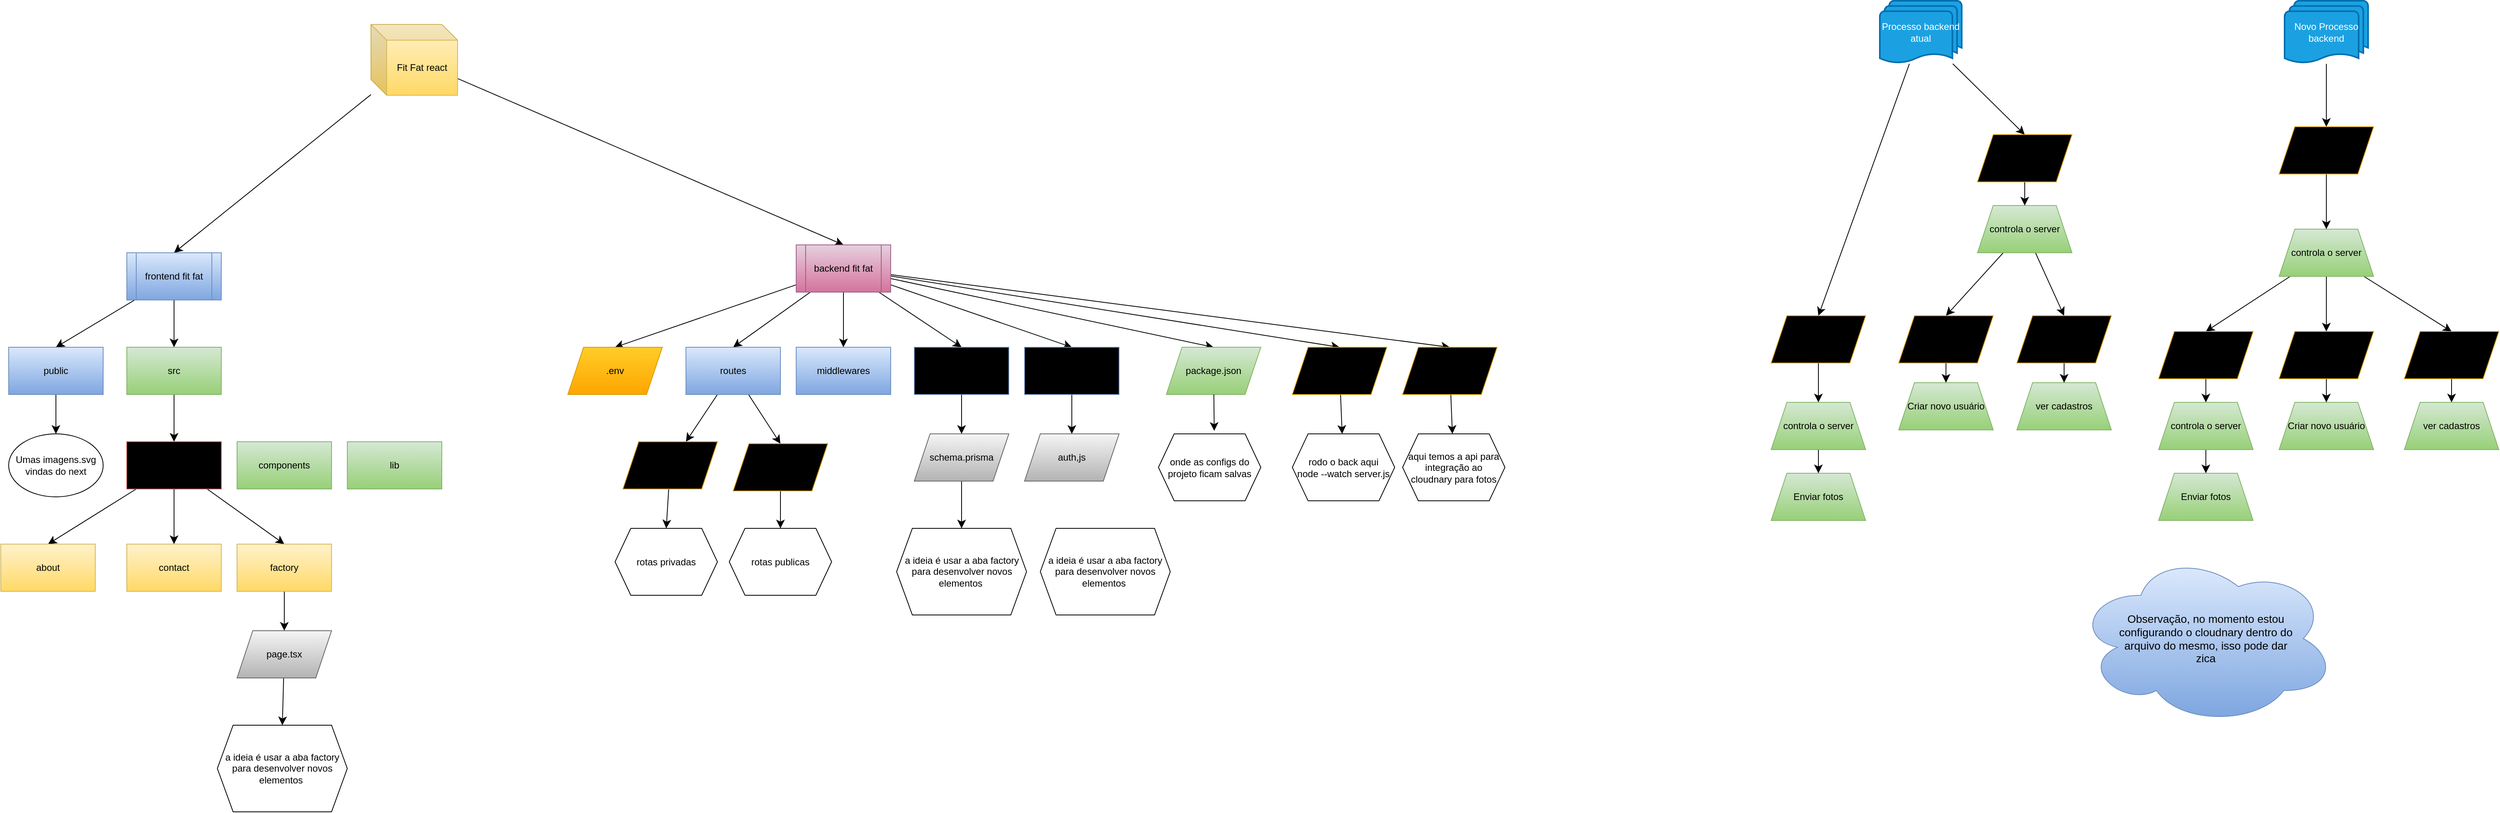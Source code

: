 <mxfile version="26.1.0">
  <diagram id="C5RBs43oDa-KdzZeNtuy" name="Page-1">
    <mxGraphModel dx="3276" dy="1622" grid="1" gridSize="10" guides="1" tooltips="1" connect="1" arrows="1" fold="1" page="1" pageScale="1" pageWidth="827" pageHeight="1169" math="0" shadow="0">
      <root>
        <mxCell id="WIyWlLk6GJQsqaUBKTNV-0" />
        <mxCell id="WIyWlLk6GJQsqaUBKTNV-1" parent="WIyWlLk6GJQsqaUBKTNV-0" />
        <mxCell id="Ra__WiotRwAEfobFXJSc-7" style="edgeStyle=none;curved=1;rounded=0;orthogonalLoop=1;jettySize=auto;html=1;fontSize=12;startSize=8;endSize=8;entryX=0.5;entryY=0;entryDx=0;entryDy=0;" parent="WIyWlLk6GJQsqaUBKTNV-1" source="Ra__WiotRwAEfobFXJSc-4" target="Ra__WiotRwAEfobFXJSc-5" edge="1">
          <mxGeometry relative="1" as="geometry">
            <mxPoint x="450" y="260" as="targetPoint" />
          </mxGeometry>
        </mxCell>
        <mxCell id="Ra__WiotRwAEfobFXJSc-9" style="edgeStyle=none;curved=1;rounded=0;orthogonalLoop=1;jettySize=auto;html=1;entryX=0.5;entryY=0;entryDx=0;entryDy=0;fontSize=12;startSize=8;endSize=8;" parent="WIyWlLk6GJQsqaUBKTNV-1" source="Ra__WiotRwAEfobFXJSc-4" target="Ra__WiotRwAEfobFXJSc-6" edge="1">
          <mxGeometry relative="1" as="geometry" />
        </mxCell>
        <mxCell id="Ra__WiotRwAEfobFXJSc-4" value="Fit Fat react" style="shape=cube;whiteSpace=wrap;html=1;boundedLbl=1;backgroundOutline=1;darkOpacity=0.05;darkOpacity2=0.1;fillColor=#fff2cc;strokeColor=#d6b656;gradientColor=#ffd966;" parent="WIyWlLk6GJQsqaUBKTNV-1" vertex="1">
          <mxGeometry x="490" y="80" width="110" height="90" as="geometry" />
        </mxCell>
        <mxCell id="Ra__WiotRwAEfobFXJSc-11" style="edgeStyle=none;curved=1;rounded=0;orthogonalLoop=1;jettySize=auto;html=1;entryX=0.5;entryY=0;entryDx=0;entryDy=0;fontSize=12;startSize=8;endSize=8;" parent="WIyWlLk6GJQsqaUBKTNV-1" source="Ra__WiotRwAEfobFXJSc-5" target="Ra__WiotRwAEfobFXJSc-10" edge="1">
          <mxGeometry relative="1" as="geometry" />
        </mxCell>
        <mxCell id="Ra__WiotRwAEfobFXJSc-16" style="edgeStyle=none;curved=1;rounded=0;orthogonalLoop=1;jettySize=auto;html=1;entryX=0.5;entryY=0;entryDx=0;entryDy=0;fontSize=12;startSize=8;endSize=8;" parent="WIyWlLk6GJQsqaUBKTNV-1" source="Ra__WiotRwAEfobFXJSc-5" target="Ra__WiotRwAEfobFXJSc-12" edge="1">
          <mxGeometry relative="1" as="geometry" />
        </mxCell>
        <mxCell id="Ra__WiotRwAEfobFXJSc-5" value="frontend fit fat" style="shape=process;whiteSpace=wrap;html=1;backgroundOutline=1;fillColor=#dae8fc;strokeColor=#6c8ebf;gradientColor=#7ea6e0;" parent="WIyWlLk6GJQsqaUBKTNV-1" vertex="1">
          <mxGeometry x="180" y="370" width="120" height="60" as="geometry" />
        </mxCell>
        <mxCell id="xNJGC0wFjgnuI3e_kxqK-10" style="edgeStyle=none;curved=1;rounded=0;orthogonalLoop=1;jettySize=auto;html=1;fontSize=12;startSize=8;endSize=8;" parent="WIyWlLk6GJQsqaUBKTNV-1" source="Ra__WiotRwAEfobFXJSc-6" target="xNJGC0wFjgnuI3e_kxqK-9" edge="1">
          <mxGeometry relative="1" as="geometry" />
        </mxCell>
        <mxCell id="xNJGC0wFjgnuI3e_kxqK-12" style="edgeStyle=none;curved=1;rounded=0;orthogonalLoop=1;jettySize=auto;html=1;entryX=0.5;entryY=0;entryDx=0;entryDy=0;fontSize=12;startSize=8;endSize=8;" parent="WIyWlLk6GJQsqaUBKTNV-1" source="Ra__WiotRwAEfobFXJSc-6" target="xNJGC0wFjgnuI3e_kxqK-11" edge="1">
          <mxGeometry relative="1" as="geometry" />
        </mxCell>
        <mxCell id="xNJGC0wFjgnuI3e_kxqK-18" style="edgeStyle=none;curved=1;rounded=0;orthogonalLoop=1;jettySize=auto;html=1;entryX=0.5;entryY=0;entryDx=0;entryDy=0;fontSize=12;startSize=8;endSize=8;" parent="WIyWlLk6GJQsqaUBKTNV-1" source="Ra__WiotRwAEfobFXJSc-6" target="xNJGC0wFjgnuI3e_kxqK-13" edge="1">
          <mxGeometry relative="1" as="geometry" />
        </mxCell>
        <mxCell id="2nO0VyXFBrHtix7MT-NJ-1" style="edgeStyle=none;curved=1;rounded=0;orthogonalLoop=1;jettySize=auto;html=1;entryX=0.5;entryY=0;entryDx=0;entryDy=0;fontSize=12;startSize=8;endSize=8;" parent="WIyWlLk6GJQsqaUBKTNV-1" source="Ra__WiotRwAEfobFXJSc-6" target="2nO0VyXFBrHtix7MT-NJ-0" edge="1">
          <mxGeometry relative="1" as="geometry" />
        </mxCell>
        <mxCell id="2nO0VyXFBrHtix7MT-NJ-5" style="edgeStyle=none;curved=1;rounded=0;orthogonalLoop=1;jettySize=auto;html=1;entryX=0.5;entryY=0;entryDx=0;entryDy=0;fontSize=12;startSize=8;endSize=8;" parent="WIyWlLk6GJQsqaUBKTNV-1" source="Ra__WiotRwAEfobFXJSc-6" target="2nO0VyXFBrHtix7MT-NJ-4" edge="1">
          <mxGeometry relative="1" as="geometry" />
        </mxCell>
        <mxCell id="2nO0VyXFBrHtix7MT-NJ-7" style="edgeStyle=none;curved=1;rounded=0;orthogonalLoop=1;jettySize=auto;html=1;entryX=0.5;entryY=0;entryDx=0;entryDy=0;fontSize=12;startSize=8;endSize=8;" parent="WIyWlLk6GJQsqaUBKTNV-1" source="Ra__WiotRwAEfobFXJSc-6" target="2nO0VyXFBrHtix7MT-NJ-6" edge="1">
          <mxGeometry relative="1" as="geometry" />
        </mxCell>
        <mxCell id="2nO0VyXFBrHtix7MT-NJ-10" style="edgeStyle=none;curved=1;rounded=0;orthogonalLoop=1;jettySize=auto;html=1;entryX=0.5;entryY=0;entryDx=0;entryDy=0;fontSize=12;startSize=8;endSize=8;" parent="WIyWlLk6GJQsqaUBKTNV-1" source="Ra__WiotRwAEfobFXJSc-6" target="2nO0VyXFBrHtix7MT-NJ-9" edge="1">
          <mxGeometry relative="1" as="geometry" />
        </mxCell>
        <mxCell id="3rs6_BGUD3BkFHdUCi9l-13" style="edgeStyle=none;curved=1;rounded=0;orthogonalLoop=1;jettySize=auto;html=1;entryX=0.5;entryY=0;entryDx=0;entryDy=0;fontSize=12;startSize=8;endSize=8;" parent="WIyWlLk6GJQsqaUBKTNV-1" source="Ra__WiotRwAEfobFXJSc-6" target="3rs6_BGUD3BkFHdUCi9l-11" edge="1">
          <mxGeometry relative="1" as="geometry" />
        </mxCell>
        <mxCell id="Ra__WiotRwAEfobFXJSc-6" value="backend fit fat" style="shape=process;whiteSpace=wrap;html=1;backgroundOutline=1;fillColor=#e6d0de;strokeColor=#996185;gradientColor=#d5739d;" parent="WIyWlLk6GJQsqaUBKTNV-1" vertex="1">
          <mxGeometry x="1030" y="360" width="120" height="60" as="geometry" />
        </mxCell>
        <mxCell id="cdRMiEYzAvrzRDGBRTNo-0" style="edgeStyle=none;curved=1;rounded=0;orthogonalLoop=1;jettySize=auto;html=1;fontSize=12;startSize=8;endSize=8;" parent="WIyWlLk6GJQsqaUBKTNV-1" source="Ra__WiotRwAEfobFXJSc-10" target="Ra__WiotRwAEfobFXJSc-19" edge="1">
          <mxGeometry relative="1" as="geometry" />
        </mxCell>
        <mxCell id="Ra__WiotRwAEfobFXJSc-10" value="src" style="rounded=0;whiteSpace=wrap;html=1;fillColor=#d5e8d4;strokeColor=#82b366;gradientColor=#97d077;" parent="WIyWlLk6GJQsqaUBKTNV-1" vertex="1">
          <mxGeometry x="180" y="490" width="120" height="60" as="geometry" />
        </mxCell>
        <mxCell id="Ra__WiotRwAEfobFXJSc-18" style="edgeStyle=none;curved=1;rounded=0;orthogonalLoop=1;jettySize=auto;html=1;fontSize=12;startSize=8;endSize=8;" parent="WIyWlLk6GJQsqaUBKTNV-1" source="Ra__WiotRwAEfobFXJSc-12" target="Ra__WiotRwAEfobFXJSc-14" edge="1">
          <mxGeometry relative="1" as="geometry" />
        </mxCell>
        <mxCell id="Ra__WiotRwAEfobFXJSc-12" value="public" style="rounded=0;whiteSpace=wrap;html=1;fillColor=#dae8fc;strokeColor=#6c8ebf;gradientColor=#7ea6e0;" parent="WIyWlLk6GJQsqaUBKTNV-1" vertex="1">
          <mxGeometry x="30" y="490" width="120" height="60" as="geometry" />
        </mxCell>
        <mxCell id="Ra__WiotRwAEfobFXJSc-14" value="Umas imagens.svg vindas do next" style="ellipse;whiteSpace=wrap;html=1;" parent="WIyWlLk6GJQsqaUBKTNV-1" vertex="1">
          <mxGeometry x="30" y="600" width="120" height="80" as="geometry" />
        </mxCell>
        <mxCell id="cdRMiEYzAvrzRDGBRTNo-2" style="edgeStyle=none;curved=1;rounded=0;orthogonalLoop=1;jettySize=auto;html=1;entryX=0.5;entryY=0;entryDx=0;entryDy=0;fontSize=12;startSize=8;endSize=8;" parent="WIyWlLk6GJQsqaUBKTNV-1" source="Ra__WiotRwAEfobFXJSc-19" target="cdRMiEYzAvrzRDGBRTNo-1" edge="1">
          <mxGeometry relative="1" as="geometry" />
        </mxCell>
        <mxCell id="cdRMiEYzAvrzRDGBRTNo-4" style="edgeStyle=none;curved=1;rounded=0;orthogonalLoop=1;jettySize=auto;html=1;entryX=0.5;entryY=0;entryDx=0;entryDy=0;fontSize=12;startSize=8;endSize=8;" parent="WIyWlLk6GJQsqaUBKTNV-1" source="Ra__WiotRwAEfobFXJSc-19" target="cdRMiEYzAvrzRDGBRTNo-3" edge="1">
          <mxGeometry relative="1" as="geometry" />
        </mxCell>
        <mxCell id="xNJGC0wFjgnuI3e_kxqK-8" style="edgeStyle=none;curved=1;rounded=0;orthogonalLoop=1;jettySize=auto;html=1;entryX=0.5;entryY=0;entryDx=0;entryDy=0;fontSize=12;startSize=8;endSize=8;" parent="WIyWlLk6GJQsqaUBKTNV-1" source="Ra__WiotRwAEfobFXJSc-19" target="xNJGC0wFjgnuI3e_kxqK-3" edge="1">
          <mxGeometry relative="1" as="geometry" />
        </mxCell>
        <mxCell id="Ra__WiotRwAEfobFXJSc-19" value="app" style="rounded=0;whiteSpace=wrap;html=1;fillColor=light-dark(#F8CECC,#2E0000);gradientColor=light-dark(#EA6B66,#FF0000);strokeColor=#b85450;" parent="WIyWlLk6GJQsqaUBKTNV-1" vertex="1">
          <mxGeometry x="180" y="610" width="120" height="60" as="geometry" />
        </mxCell>
        <mxCell id="cdRMiEYzAvrzRDGBRTNo-1" value="about" style="rounded=0;whiteSpace=wrap;html=1;fillColor=#fff2cc;gradientColor=#ffd966;strokeColor=#d6b656;" parent="WIyWlLk6GJQsqaUBKTNV-1" vertex="1">
          <mxGeometry x="20" y="740" width="120" height="60" as="geometry" />
        </mxCell>
        <mxCell id="cdRMiEYzAvrzRDGBRTNo-3" value="contact" style="rounded=0;whiteSpace=wrap;html=1;fillColor=#fff2cc;gradientColor=#ffd966;strokeColor=#d6b656;" parent="WIyWlLk6GJQsqaUBKTNV-1" vertex="1">
          <mxGeometry x="180" y="740" width="120" height="60" as="geometry" />
        </mxCell>
        <mxCell id="cdRMiEYzAvrzRDGBRTNo-5" value="&lt;font style=&quot;color: light-dark(rgb(0, 0, 0), rgb(245, 245, 245));&quot;&gt;components&lt;/font&gt;" style="rounded=0;whiteSpace=wrap;html=1;fillColor=#d5e8d4;gradientColor=#97d077;strokeColor=#82b366;" parent="WIyWlLk6GJQsqaUBKTNV-1" vertex="1">
          <mxGeometry x="320" y="610" width="120" height="60" as="geometry" />
        </mxCell>
        <mxCell id="cdRMiEYzAvrzRDGBRTNo-7" value="&lt;font style=&quot;color: light-dark(rgb(0, 0, 0), rgb(245, 245, 245));&quot;&gt;lib&lt;/font&gt;" style="rounded=0;whiteSpace=wrap;html=1;fillColor=#d5e8d4;gradientColor=#97d077;strokeColor=#82b366;" parent="WIyWlLk6GJQsqaUBKTNV-1" vertex="1">
          <mxGeometry x="460" y="610" width="120" height="60" as="geometry" />
        </mxCell>
        <mxCell id="xNJGC0wFjgnuI3e_kxqK-5" style="edgeStyle=none;curved=1;rounded=0;orthogonalLoop=1;jettySize=auto;html=1;entryX=0.5;entryY=0;entryDx=0;entryDy=0;fontSize=12;startSize=8;endSize=8;" parent="WIyWlLk6GJQsqaUBKTNV-1" source="xNJGC0wFjgnuI3e_kxqK-3" target="xNJGC0wFjgnuI3e_kxqK-4" edge="1">
          <mxGeometry relative="1" as="geometry" />
        </mxCell>
        <mxCell id="xNJGC0wFjgnuI3e_kxqK-3" value="factory" style="rounded=0;whiteSpace=wrap;html=1;fillColor=#fff2cc;gradientColor=#ffd966;strokeColor=#d6b656;" parent="WIyWlLk6GJQsqaUBKTNV-1" vertex="1">
          <mxGeometry x="320" y="740" width="120" height="60" as="geometry" />
        </mxCell>
        <mxCell id="xNJGC0wFjgnuI3e_kxqK-7" style="edgeStyle=none;curved=1;rounded=0;orthogonalLoop=1;jettySize=auto;html=1;entryX=0.5;entryY=0;entryDx=0;entryDy=0;fontSize=12;startSize=8;endSize=8;" parent="WIyWlLk6GJQsqaUBKTNV-1" source="xNJGC0wFjgnuI3e_kxqK-4" target="xNJGC0wFjgnuI3e_kxqK-6" edge="1">
          <mxGeometry relative="1" as="geometry" />
        </mxCell>
        <mxCell id="xNJGC0wFjgnuI3e_kxqK-4" value="page.tsx" style="shape=parallelogram;perimeter=parallelogramPerimeter;whiteSpace=wrap;html=1;fixedSize=1;fillColor=#f5f5f5;gradientColor=#b3b3b3;strokeColor=#666666;" parent="WIyWlLk6GJQsqaUBKTNV-1" vertex="1">
          <mxGeometry x="320" y="850" width="120" height="60" as="geometry" />
        </mxCell>
        <mxCell id="xNJGC0wFjgnuI3e_kxqK-6" value="a ideia é usar a aba factory para desenvolver novos elementos&amp;nbsp;" style="shape=hexagon;perimeter=hexagonPerimeter2;whiteSpace=wrap;html=1;fixedSize=1;" parent="WIyWlLk6GJQsqaUBKTNV-1" vertex="1">
          <mxGeometry x="295" y="970" width="165" height="110" as="geometry" />
        </mxCell>
        <mxCell id="xNJGC0wFjgnuI3e_kxqK-9" value="middlewares" style="rounded=0;whiteSpace=wrap;html=1;fillColor=#dae8fc;strokeColor=#6c8ebf;gradientColor=#7ea6e0;" parent="WIyWlLk6GJQsqaUBKTNV-1" vertex="1">
          <mxGeometry x="1030" y="490" width="120" height="60" as="geometry" />
        </mxCell>
        <mxCell id="xNJGC0wFjgnuI3e_kxqK-15" style="edgeStyle=none;curved=1;rounded=0;orthogonalLoop=1;jettySize=auto;html=1;entryX=0.5;entryY=0;entryDx=0;entryDy=0;fontSize=12;startSize=8;endSize=8;" parent="WIyWlLk6GJQsqaUBKTNV-1" source="xNJGC0wFjgnuI3e_kxqK-11" target="xNJGC0wFjgnuI3e_kxqK-14" edge="1">
          <mxGeometry relative="1" as="geometry" />
        </mxCell>
        <mxCell id="xNJGC0wFjgnuI3e_kxqK-11" value="prisma" style="rounded=0;whiteSpace=wrap;html=1;fillColor=#dae8fc;strokeColor=#6c8ebf;gradientColor=light-dark(#7EA6E0,#66FFFF);" parent="WIyWlLk6GJQsqaUBKTNV-1" vertex="1">
          <mxGeometry x="1180" y="490" width="120" height="60" as="geometry" />
        </mxCell>
        <mxCell id="xNJGC0wFjgnuI3e_kxqK-20" style="edgeStyle=none;curved=1;rounded=0;orthogonalLoop=1;jettySize=auto;html=1;entryX=0.5;entryY=0;entryDx=0;entryDy=0;fontSize=12;startSize=8;endSize=8;" parent="WIyWlLk6GJQsqaUBKTNV-1" source="xNJGC0wFjgnuI3e_kxqK-13" target="xNJGC0wFjgnuI3e_kxqK-19" edge="1">
          <mxGeometry relative="1" as="geometry" />
        </mxCell>
        <mxCell id="xNJGC0wFjgnuI3e_kxqK-13" value="middlewares" style="rounded=0;whiteSpace=wrap;html=1;fillColor=#dae8fc;strokeColor=#6c8ebf;gradientColor=light-dark(#7EA6E0,#66FFFF);" parent="WIyWlLk6GJQsqaUBKTNV-1" vertex="1">
          <mxGeometry x="1320" y="490" width="120" height="60" as="geometry" />
        </mxCell>
        <mxCell id="xNJGC0wFjgnuI3e_kxqK-17" style="edgeStyle=none;curved=1;rounded=0;orthogonalLoop=1;jettySize=auto;html=1;entryX=0.5;entryY=0;entryDx=0;entryDy=0;fontSize=12;startSize=8;endSize=8;" parent="WIyWlLk6GJQsqaUBKTNV-1" source="xNJGC0wFjgnuI3e_kxqK-14" target="xNJGC0wFjgnuI3e_kxqK-16" edge="1">
          <mxGeometry relative="1" as="geometry" />
        </mxCell>
        <mxCell id="xNJGC0wFjgnuI3e_kxqK-14" value="schema.prisma" style="shape=parallelogram;perimeter=parallelogramPerimeter;whiteSpace=wrap;html=1;fixedSize=1;fillColor=#f5f5f5;gradientColor=#b3b3b3;strokeColor=#666666;" parent="WIyWlLk6GJQsqaUBKTNV-1" vertex="1">
          <mxGeometry x="1180" y="600" width="120" height="60" as="geometry" />
        </mxCell>
        <mxCell id="xNJGC0wFjgnuI3e_kxqK-16" value="a ideia é usar a aba factory para desenvolver novos elementos&amp;nbsp;" style="shape=hexagon;perimeter=hexagonPerimeter2;whiteSpace=wrap;html=1;fixedSize=1;" parent="WIyWlLk6GJQsqaUBKTNV-1" vertex="1">
          <mxGeometry x="1157.5" y="720" width="165" height="110" as="geometry" />
        </mxCell>
        <mxCell id="xNJGC0wFjgnuI3e_kxqK-19" value="auth,js" style="shape=parallelogram;perimeter=parallelogramPerimeter;whiteSpace=wrap;html=1;fixedSize=1;fillColor=#f5f5f5;gradientColor=#b3b3b3;strokeColor=#666666;" parent="WIyWlLk6GJQsqaUBKTNV-1" vertex="1">
          <mxGeometry x="1320" y="600" width="120" height="60" as="geometry" />
        </mxCell>
        <mxCell id="xNJGC0wFjgnuI3e_kxqK-21" value="a ideia é usar a aba factory para desenvolver novos elementos&amp;nbsp;" style="shape=hexagon;perimeter=hexagonPerimeter2;whiteSpace=wrap;html=1;fixedSize=1;" parent="WIyWlLk6GJQsqaUBKTNV-1" vertex="1">
          <mxGeometry x="1340" y="720" width="165" height="110" as="geometry" />
        </mxCell>
        <mxCell id="2nO0VyXFBrHtix7MT-NJ-17" style="edgeStyle=none;curved=1;rounded=0;orthogonalLoop=1;jettySize=auto;html=1;entryX=0.5;entryY=0;entryDx=0;entryDy=0;fontSize=12;startSize=8;endSize=8;" parent="WIyWlLk6GJQsqaUBKTNV-1" source="2nO0VyXFBrHtix7MT-NJ-0" target="2nO0VyXFBrHtix7MT-NJ-16" edge="1">
          <mxGeometry relative="1" as="geometry" />
        </mxCell>
        <mxCell id="2nO0VyXFBrHtix7MT-NJ-19" style="edgeStyle=none;curved=1;rounded=0;orthogonalLoop=1;jettySize=auto;html=1;fontSize=12;startSize=8;endSize=8;" parent="WIyWlLk6GJQsqaUBKTNV-1" source="2nO0VyXFBrHtix7MT-NJ-0" target="2nO0VyXFBrHtix7MT-NJ-18" edge="1">
          <mxGeometry relative="1" as="geometry" />
        </mxCell>
        <mxCell id="2nO0VyXFBrHtix7MT-NJ-0" value="routes" style="rounded=0;whiteSpace=wrap;html=1;fillColor=#dae8fc;strokeColor=#6c8ebf;gradientColor=#7ea6e0;" parent="WIyWlLk6GJQsqaUBKTNV-1" vertex="1">
          <mxGeometry x="890" y="490" width="120" height="60" as="geometry" />
        </mxCell>
        <mxCell id="2nO0VyXFBrHtix7MT-NJ-4" value=".env" style="shape=parallelogram;perimeter=parallelogramPerimeter;whiteSpace=wrap;html=1;fixedSize=1;fillColor=#ffcd28;gradientColor=#ffa500;strokeColor=#d79b00;" parent="WIyWlLk6GJQsqaUBKTNV-1" vertex="1">
          <mxGeometry x="740" y="490" width="120" height="60" as="geometry" />
        </mxCell>
        <mxCell id="2nO0VyXFBrHtix7MT-NJ-14" style="edgeStyle=none;curved=1;rounded=0;orthogonalLoop=1;jettySize=auto;html=1;fontSize=12;startSize=8;endSize=8;" parent="WIyWlLk6GJQsqaUBKTNV-1" source="2nO0VyXFBrHtix7MT-NJ-6" target="2nO0VyXFBrHtix7MT-NJ-13" edge="1">
          <mxGeometry relative="1" as="geometry" />
        </mxCell>
        <mxCell id="2nO0VyXFBrHtix7MT-NJ-6" value="server.js" style="shape=parallelogram;perimeter=parallelogramPerimeter;whiteSpace=wrap;html=1;fixedSize=1;fillColor=light-dark(#FFCD28,#211505);strokeColor=#d79b00;gradientColor=light-dark(#FFA500,#DBD038);" parent="WIyWlLk6GJQsqaUBKTNV-1" vertex="1">
          <mxGeometry x="1660" y="490" width="120" height="60" as="geometry" />
        </mxCell>
        <mxCell id="2nO0VyXFBrHtix7MT-NJ-9" value="package.json" style="shape=parallelogram;perimeter=parallelogramPerimeter;whiteSpace=wrap;html=1;fixedSize=1;fillColor=#d5e8d4;strokeColor=#82b366;gradientColor=#97d077;" parent="WIyWlLk6GJQsqaUBKTNV-1" vertex="1">
          <mxGeometry x="1500" y="490" width="120" height="60" as="geometry" />
        </mxCell>
        <mxCell id="2nO0VyXFBrHtix7MT-NJ-11" value="onde as configs do projeto ficam salvas" style="shape=hexagon;perimeter=hexagonPerimeter2;whiteSpace=wrap;html=1;fixedSize=1;" parent="WIyWlLk6GJQsqaUBKTNV-1" vertex="1">
          <mxGeometry x="1490" y="600" width="130" height="85" as="geometry" />
        </mxCell>
        <mxCell id="2nO0VyXFBrHtix7MT-NJ-12" style="edgeStyle=none;curved=1;rounded=0;orthogonalLoop=1;jettySize=auto;html=1;entryX=0.545;entryY=-0.045;entryDx=0;entryDy=0;entryPerimeter=0;fontSize=12;startSize=8;endSize=8;" parent="WIyWlLk6GJQsqaUBKTNV-1" source="2nO0VyXFBrHtix7MT-NJ-9" target="2nO0VyXFBrHtix7MT-NJ-11" edge="1">
          <mxGeometry relative="1" as="geometry" />
        </mxCell>
        <mxCell id="2nO0VyXFBrHtix7MT-NJ-13" value="rodo o back aqui&lt;div&gt;node --watch server.js&lt;/div&gt;" style="shape=hexagon;perimeter=hexagonPerimeter2;whiteSpace=wrap;html=1;fixedSize=1;" parent="WIyWlLk6GJQsqaUBKTNV-1" vertex="1">
          <mxGeometry x="1660" y="600" width="130" height="85" as="geometry" />
        </mxCell>
        <mxCell id="2nO0VyXFBrHtix7MT-NJ-23" style="edgeStyle=none;curved=1;rounded=0;orthogonalLoop=1;jettySize=auto;html=1;fontSize=12;startSize=8;endSize=8;" parent="WIyWlLk6GJQsqaUBKTNV-1" source="2nO0VyXFBrHtix7MT-NJ-16" target="2nO0VyXFBrHtix7MT-NJ-22" edge="1">
          <mxGeometry relative="1" as="geometry" />
        </mxCell>
        <mxCell id="2nO0VyXFBrHtix7MT-NJ-16" value="public.js" style="shape=parallelogram;perimeter=parallelogramPerimeter;whiteSpace=wrap;html=1;fixedSize=1;fillColor=light-dark(#FFCD28,#211505);strokeColor=#d79b00;gradientColor=light-dark(#FFA500,#DBD038);" parent="WIyWlLk6GJQsqaUBKTNV-1" vertex="1">
          <mxGeometry x="950" y="612.5" width="120" height="60" as="geometry" />
        </mxCell>
        <mxCell id="2nO0VyXFBrHtix7MT-NJ-21" style="edgeStyle=none;curved=1;rounded=0;orthogonalLoop=1;jettySize=auto;html=1;entryX=0.5;entryY=0;entryDx=0;entryDy=0;fontSize=12;startSize=8;endSize=8;" parent="WIyWlLk6GJQsqaUBKTNV-1" source="2nO0VyXFBrHtix7MT-NJ-18" target="2nO0VyXFBrHtix7MT-NJ-20" edge="1">
          <mxGeometry relative="1" as="geometry" />
        </mxCell>
        <mxCell id="2nO0VyXFBrHtix7MT-NJ-18" value="private.js" style="shape=parallelogram;perimeter=parallelogramPerimeter;whiteSpace=wrap;html=1;fixedSize=1;fillColor=light-dark(#FFCD28,#211505);strokeColor=#d79b00;gradientColor=light-dark(#FFA500,#DBD038);" parent="WIyWlLk6GJQsqaUBKTNV-1" vertex="1">
          <mxGeometry x="810" y="610" width="120" height="60" as="geometry" />
        </mxCell>
        <mxCell id="2nO0VyXFBrHtix7MT-NJ-20" value="rotas privadas" style="shape=hexagon;perimeter=hexagonPerimeter2;whiteSpace=wrap;html=1;fixedSize=1;" parent="WIyWlLk6GJQsqaUBKTNV-1" vertex="1">
          <mxGeometry x="800" y="720" width="130" height="85" as="geometry" />
        </mxCell>
        <mxCell id="2nO0VyXFBrHtix7MT-NJ-22" value="rotas publicas" style="shape=hexagon;perimeter=hexagonPerimeter2;whiteSpace=wrap;html=1;fixedSize=1;" parent="WIyWlLk6GJQsqaUBKTNV-1" vertex="1">
          <mxGeometry x="945" y="720" width="130" height="85" as="geometry" />
        </mxCell>
        <mxCell id="3rs6_BGUD3BkFHdUCi9l-19" style="edgeStyle=none;curved=1;rounded=0;orthogonalLoop=1;jettySize=auto;html=1;entryX=0.5;entryY=0;entryDx=0;entryDy=0;fontSize=12;startSize=8;endSize=8;" parent="WIyWlLk6GJQsqaUBKTNV-1" source="3rs6_BGUD3BkFHdUCi9l-0" target="3rs6_BGUD3BkFHdUCi9l-17" edge="1">
          <mxGeometry relative="1" as="geometry" />
        </mxCell>
        <mxCell id="3rs6_BGUD3BkFHdUCi9l-22" style="edgeStyle=none;curved=1;rounded=0;orthogonalLoop=1;jettySize=auto;html=1;entryX=0.5;entryY=0;entryDx=0;entryDy=0;fontSize=12;startSize=8;endSize=8;" parent="WIyWlLk6GJQsqaUBKTNV-1" source="3rs6_BGUD3BkFHdUCi9l-0" target="3rs6_BGUD3BkFHdUCi9l-15" edge="1">
          <mxGeometry relative="1" as="geometry" />
        </mxCell>
        <mxCell id="3rs6_BGUD3BkFHdUCi9l-0" value="Processo backend atual" style="strokeWidth=2;html=1;shape=mxgraph.flowchart.multi-document;whiteSpace=wrap;fillColor=#1ba1e2;fontColor=#ffffff;strokeColor=#006EAF;" parent="WIyWlLk6GJQsqaUBKTNV-1" vertex="1">
          <mxGeometry x="2406" y="50" width="104" height="80" as="geometry" />
        </mxCell>
        <mxCell id="3rs6_BGUD3BkFHdUCi9l-1" value="Enviar fotos" style="shape=trapezoid;perimeter=trapezoidPerimeter;whiteSpace=wrap;html=1;fixedSize=1;fillColor=#d5e8d4;strokeColor=#82b366;gradientColor=#97d077;" parent="WIyWlLk6GJQsqaUBKTNV-1" vertex="1">
          <mxGeometry x="2268" y="650" width="120" height="60" as="geometry" />
        </mxCell>
        <mxCell id="3rs6_BGUD3BkFHdUCi9l-2" value="Criar novo usuário" style="shape=trapezoid;perimeter=trapezoidPerimeter;whiteSpace=wrap;html=1;fixedSize=1;fillColor=#d5e8d4;strokeColor=#82b366;gradientColor=#97d077;" parent="WIyWlLk6GJQsqaUBKTNV-1" vertex="1">
          <mxGeometry x="2430" y="535" width="120" height="60" as="geometry" />
        </mxCell>
        <mxCell id="3rs6_BGUD3BkFHdUCi9l-3" value="ver cadastros" style="shape=trapezoid;perimeter=trapezoidPerimeter;whiteSpace=wrap;html=1;fixedSize=1;fillColor=#d5e8d4;strokeColor=#82b366;gradientColor=#97d077;" parent="WIyWlLk6GJQsqaUBKTNV-1" vertex="1">
          <mxGeometry x="2580" y="535" width="120" height="60" as="geometry" />
        </mxCell>
        <mxCell id="3rs6_BGUD3BkFHdUCi9l-20" style="edgeStyle=none;curved=1;rounded=0;orthogonalLoop=1;jettySize=auto;html=1;entryX=0.5;entryY=0;entryDx=0;entryDy=0;fontSize=12;startSize=8;endSize=8;" parent="WIyWlLk6GJQsqaUBKTNV-1" source="3rs6_BGUD3BkFHdUCi9l-4" target="3rs6_BGUD3BkFHdUCi9l-9" edge="1">
          <mxGeometry relative="1" as="geometry" />
        </mxCell>
        <mxCell id="3rs6_BGUD3BkFHdUCi9l-21" style="edgeStyle=none;curved=1;rounded=0;orthogonalLoop=1;jettySize=auto;html=1;entryX=0.5;entryY=0;entryDx=0;entryDy=0;fontSize=12;startSize=8;endSize=8;" parent="WIyWlLk6GJQsqaUBKTNV-1" source="3rs6_BGUD3BkFHdUCi9l-4" target="3rs6_BGUD3BkFHdUCi9l-6" edge="1">
          <mxGeometry relative="1" as="geometry" />
        </mxCell>
        <mxCell id="3rs6_BGUD3BkFHdUCi9l-4" value="controla o server" style="shape=trapezoid;perimeter=trapezoidPerimeter;whiteSpace=wrap;html=1;fixedSize=1;fillColor=#d5e8d4;strokeColor=#82b366;gradientColor=#97d077;" parent="WIyWlLk6GJQsqaUBKTNV-1" vertex="1">
          <mxGeometry x="2530" y="310" width="120" height="60" as="geometry" />
        </mxCell>
        <mxCell id="3rs6_BGUD3BkFHdUCi9l-7" style="edgeStyle=none;curved=1;rounded=0;orthogonalLoop=1;jettySize=auto;html=1;fontSize=12;startSize=8;endSize=8;" parent="WIyWlLk6GJQsqaUBKTNV-1" source="3rs6_BGUD3BkFHdUCi9l-6" target="3rs6_BGUD3BkFHdUCi9l-3" edge="1">
          <mxGeometry relative="1" as="geometry" />
        </mxCell>
        <mxCell id="3rs6_BGUD3BkFHdUCi9l-6" value="private.js" style="shape=parallelogram;perimeter=parallelogramPerimeter;whiteSpace=wrap;html=1;fixedSize=1;fillColor=light-dark(#FFCD28,#211505);strokeColor=#d79b00;gradientColor=light-dark(#FFA500,#DBD038);" parent="WIyWlLk6GJQsqaUBKTNV-1" vertex="1">
          <mxGeometry x="2580" y="450" width="120" height="60" as="geometry" />
        </mxCell>
        <mxCell id="3rs6_BGUD3BkFHdUCi9l-10" style="edgeStyle=none;curved=1;rounded=0;orthogonalLoop=1;jettySize=auto;html=1;fontSize=12;startSize=8;endSize=8;" parent="WIyWlLk6GJQsqaUBKTNV-1" source="3rs6_BGUD3BkFHdUCi9l-9" target="3rs6_BGUD3BkFHdUCi9l-2" edge="1">
          <mxGeometry relative="1" as="geometry" />
        </mxCell>
        <mxCell id="3rs6_BGUD3BkFHdUCi9l-9" value="public.js" style="shape=parallelogram;perimeter=parallelogramPerimeter;whiteSpace=wrap;html=1;fixedSize=1;fillColor=light-dark(#FFCD28,#211505);strokeColor=#d79b00;gradientColor=light-dark(#FFA500,#DBD038);" parent="WIyWlLk6GJQsqaUBKTNV-1" vertex="1">
          <mxGeometry x="2430" y="450" width="120" height="60" as="geometry" />
        </mxCell>
        <mxCell id="3rs6_BGUD3BkFHdUCi9l-14" style="edgeStyle=none;curved=1;rounded=0;orthogonalLoop=1;jettySize=auto;html=1;fontSize=12;startSize=8;endSize=8;" parent="WIyWlLk6GJQsqaUBKTNV-1" source="3rs6_BGUD3BkFHdUCi9l-11" target="3rs6_BGUD3BkFHdUCi9l-12" edge="1">
          <mxGeometry relative="1" as="geometry" />
        </mxCell>
        <mxCell id="3rs6_BGUD3BkFHdUCi9l-11" value="uploader.js" style="shape=parallelogram;perimeter=parallelogramPerimeter;whiteSpace=wrap;html=1;fixedSize=1;fillColor=light-dark(#FFCD28,#211505);strokeColor=#d79b00;gradientColor=light-dark(#FFA500,#DBD038);" parent="WIyWlLk6GJQsqaUBKTNV-1" vertex="1">
          <mxGeometry x="1800" y="490" width="120" height="60" as="geometry" />
        </mxCell>
        <mxCell id="3rs6_BGUD3BkFHdUCi9l-12" value="aqui temos a api para integração ao cloudnary para fotos" style="shape=hexagon;perimeter=hexagonPerimeter2;whiteSpace=wrap;html=1;fixedSize=1;" parent="WIyWlLk6GJQsqaUBKTNV-1" vertex="1">
          <mxGeometry x="1800" y="600" width="130" height="85" as="geometry" />
        </mxCell>
        <mxCell id="3rs6_BGUD3BkFHdUCi9l-24" style="edgeStyle=none;curved=1;rounded=0;orthogonalLoop=1;jettySize=auto;html=1;entryX=0.5;entryY=0;entryDx=0;entryDy=0;fontSize=12;startSize=8;endSize=8;" parent="WIyWlLk6GJQsqaUBKTNV-1" source="3rs6_BGUD3BkFHdUCi9l-15" target="3rs6_BGUD3BkFHdUCi9l-23" edge="1">
          <mxGeometry relative="1" as="geometry" />
        </mxCell>
        <mxCell id="3rs6_BGUD3BkFHdUCi9l-15" value="uploader.js" style="shape=parallelogram;perimeter=parallelogramPerimeter;whiteSpace=wrap;html=1;fixedSize=1;fillColor=light-dark(#FFCD28,#211505);strokeColor=#d79b00;gradientColor=light-dark(#FFA500,#DBD038);" parent="WIyWlLk6GJQsqaUBKTNV-1" vertex="1">
          <mxGeometry x="2268" y="450" width="120" height="60" as="geometry" />
        </mxCell>
        <mxCell id="3rs6_BGUD3BkFHdUCi9l-18" style="edgeStyle=none;curved=1;rounded=0;orthogonalLoop=1;jettySize=auto;html=1;entryX=0.5;entryY=0;entryDx=0;entryDy=0;fontSize=12;startSize=8;endSize=8;" parent="WIyWlLk6GJQsqaUBKTNV-1" source="3rs6_BGUD3BkFHdUCi9l-17" target="3rs6_BGUD3BkFHdUCi9l-4" edge="1">
          <mxGeometry relative="1" as="geometry" />
        </mxCell>
        <mxCell id="3rs6_BGUD3BkFHdUCi9l-17" value="server.js" style="shape=parallelogram;perimeter=parallelogramPerimeter;whiteSpace=wrap;html=1;fixedSize=1;fillColor=light-dark(#FFCD28,#211505);strokeColor=#d79b00;gradientColor=light-dark(#FFA500,#DBD038);" parent="WIyWlLk6GJQsqaUBKTNV-1" vertex="1">
          <mxGeometry x="2530" y="220" width="120" height="60" as="geometry" />
        </mxCell>
        <mxCell id="3rs6_BGUD3BkFHdUCi9l-25" style="edgeStyle=none;curved=1;rounded=0;orthogonalLoop=1;jettySize=auto;html=1;fontSize=12;startSize=8;endSize=8;" parent="WIyWlLk6GJQsqaUBKTNV-1" source="3rs6_BGUD3BkFHdUCi9l-23" target="3rs6_BGUD3BkFHdUCi9l-1" edge="1">
          <mxGeometry relative="1" as="geometry" />
        </mxCell>
        <mxCell id="3rs6_BGUD3BkFHdUCi9l-23" value="controla o server" style="shape=trapezoid;perimeter=trapezoidPerimeter;whiteSpace=wrap;html=1;fixedSize=1;fillColor=#d5e8d4;strokeColor=#82b366;gradientColor=#97d077;" parent="WIyWlLk6GJQsqaUBKTNV-1" vertex="1">
          <mxGeometry x="2268" y="560" width="120" height="60" as="geometry" />
        </mxCell>
        <mxCell id="3rs6_BGUD3BkFHdUCi9l-26" style="edgeStyle=none;curved=1;rounded=0;orthogonalLoop=1;jettySize=auto;html=1;entryX=0.5;entryY=0;entryDx=0;entryDy=0;fontSize=12;startSize=8;endSize=8;" parent="WIyWlLk6GJQsqaUBKTNV-1" source="3rs6_BGUD3BkFHdUCi9l-28" target="3rs6_BGUD3BkFHdUCi9l-42" edge="1">
          <mxGeometry relative="1" as="geometry" />
        </mxCell>
        <mxCell id="3rs6_BGUD3BkFHdUCi9l-28" value="Novo Processo backend" style="strokeWidth=2;html=1;shape=mxgraph.flowchart.multi-document;whiteSpace=wrap;fillColor=#1ba1e2;fontColor=#ffffff;strokeColor=#006EAF;" parent="WIyWlLk6GJQsqaUBKTNV-1" vertex="1">
          <mxGeometry x="2920" y="50" width="106" height="80" as="geometry" />
        </mxCell>
        <mxCell id="3rs6_BGUD3BkFHdUCi9l-29" value="Enviar fotos" style="shape=trapezoid;perimeter=trapezoidPerimeter;whiteSpace=wrap;html=1;fixedSize=1;fillColor=#d5e8d4;strokeColor=#82b366;gradientColor=#97d077;" parent="WIyWlLk6GJQsqaUBKTNV-1" vertex="1">
          <mxGeometry x="2760" y="650" width="120" height="60" as="geometry" />
        </mxCell>
        <mxCell id="3rs6_BGUD3BkFHdUCi9l-30" value="Criar novo usuário" style="shape=trapezoid;perimeter=trapezoidPerimeter;whiteSpace=wrap;html=1;fixedSize=1;fillColor=#d5e8d4;strokeColor=#82b366;gradientColor=#97d077;" parent="WIyWlLk6GJQsqaUBKTNV-1" vertex="1">
          <mxGeometry x="2913" y="560" width="120" height="60" as="geometry" />
        </mxCell>
        <mxCell id="3rs6_BGUD3BkFHdUCi9l-31" value="ver cadastros" style="shape=trapezoid;perimeter=trapezoidPerimeter;whiteSpace=wrap;html=1;fixedSize=1;fillColor=#d5e8d4;strokeColor=#82b366;gradientColor=#97d077;" parent="WIyWlLk6GJQsqaUBKTNV-1" vertex="1">
          <mxGeometry x="3072" y="560" width="120" height="60" as="geometry" />
        </mxCell>
        <mxCell id="3rs6_BGUD3BkFHdUCi9l-32" style="edgeStyle=none;curved=1;rounded=0;orthogonalLoop=1;jettySize=auto;html=1;entryX=0.5;entryY=0;entryDx=0;entryDy=0;fontSize=12;startSize=8;endSize=8;" parent="WIyWlLk6GJQsqaUBKTNV-1" source="3rs6_BGUD3BkFHdUCi9l-34" target="3rs6_BGUD3BkFHdUCi9l-38" edge="1">
          <mxGeometry relative="1" as="geometry" />
        </mxCell>
        <mxCell id="3rs6_BGUD3BkFHdUCi9l-33" style="edgeStyle=none;curved=1;rounded=0;orthogonalLoop=1;jettySize=auto;html=1;entryX=0.5;entryY=0;entryDx=0;entryDy=0;fontSize=12;startSize=8;endSize=8;" parent="WIyWlLk6GJQsqaUBKTNV-1" source="3rs6_BGUD3BkFHdUCi9l-34" target="3rs6_BGUD3BkFHdUCi9l-36" edge="1">
          <mxGeometry relative="1" as="geometry" />
        </mxCell>
        <mxCell id="3rs6_BGUD3BkFHdUCi9l-45" style="edgeStyle=none;curved=1;rounded=0;orthogonalLoop=1;jettySize=auto;html=1;entryX=0.5;entryY=0;entryDx=0;entryDy=0;fontSize=12;startSize=8;endSize=8;" parent="WIyWlLk6GJQsqaUBKTNV-1" source="3rs6_BGUD3BkFHdUCi9l-34" target="3rs6_BGUD3BkFHdUCi9l-40" edge="1">
          <mxGeometry relative="1" as="geometry" />
        </mxCell>
        <mxCell id="3rs6_BGUD3BkFHdUCi9l-34" value="controla o server" style="shape=trapezoid;perimeter=trapezoidPerimeter;whiteSpace=wrap;html=1;fixedSize=1;fillColor=#d5e8d4;strokeColor=#82b366;gradientColor=#97d077;" parent="WIyWlLk6GJQsqaUBKTNV-1" vertex="1">
          <mxGeometry x="2913" y="340" width="120" height="60" as="geometry" />
        </mxCell>
        <mxCell id="3rs6_BGUD3BkFHdUCi9l-35" style="edgeStyle=none;curved=1;rounded=0;orthogonalLoop=1;jettySize=auto;html=1;fontSize=12;startSize=8;endSize=8;" parent="WIyWlLk6GJQsqaUBKTNV-1" source="3rs6_BGUD3BkFHdUCi9l-36" target="3rs6_BGUD3BkFHdUCi9l-31" edge="1">
          <mxGeometry relative="1" as="geometry" />
        </mxCell>
        <mxCell id="3rs6_BGUD3BkFHdUCi9l-36" value="private.js" style="shape=parallelogram;perimeter=parallelogramPerimeter;whiteSpace=wrap;html=1;fixedSize=1;fillColor=light-dark(#FFCD28,#211505);strokeColor=#d79b00;gradientColor=light-dark(#FFA500,#DBD038);" parent="WIyWlLk6GJQsqaUBKTNV-1" vertex="1">
          <mxGeometry x="3072" y="470" width="120" height="60" as="geometry" />
        </mxCell>
        <mxCell id="3rs6_BGUD3BkFHdUCi9l-37" style="edgeStyle=none;curved=1;rounded=0;orthogonalLoop=1;jettySize=auto;html=1;fontSize=12;startSize=8;endSize=8;" parent="WIyWlLk6GJQsqaUBKTNV-1" source="3rs6_BGUD3BkFHdUCi9l-38" target="3rs6_BGUD3BkFHdUCi9l-30" edge="1">
          <mxGeometry relative="1" as="geometry" />
        </mxCell>
        <mxCell id="3rs6_BGUD3BkFHdUCi9l-38" value="public.js" style="shape=parallelogram;perimeter=parallelogramPerimeter;whiteSpace=wrap;html=1;fixedSize=1;fillColor=light-dark(#FFCD28,#211505);strokeColor=#d79b00;gradientColor=light-dark(#FFA500,#DBD038);" parent="WIyWlLk6GJQsqaUBKTNV-1" vertex="1">
          <mxGeometry x="2913" y="470" width="120" height="60" as="geometry" />
        </mxCell>
        <mxCell id="3rs6_BGUD3BkFHdUCi9l-39" style="edgeStyle=none;curved=1;rounded=0;orthogonalLoop=1;jettySize=auto;html=1;entryX=0.5;entryY=0;entryDx=0;entryDy=0;fontSize=12;startSize=8;endSize=8;" parent="WIyWlLk6GJQsqaUBKTNV-1" source="3rs6_BGUD3BkFHdUCi9l-40" target="3rs6_BGUD3BkFHdUCi9l-44" edge="1">
          <mxGeometry relative="1" as="geometry" />
        </mxCell>
        <mxCell id="3rs6_BGUD3BkFHdUCi9l-40" value="uploader.js" style="shape=parallelogram;perimeter=parallelogramPerimeter;whiteSpace=wrap;html=1;fixedSize=1;fillColor=light-dark(#FFCD28,#211505);strokeColor=#d79b00;gradientColor=light-dark(#FFA500,#DBD038);" parent="WIyWlLk6GJQsqaUBKTNV-1" vertex="1">
          <mxGeometry x="2760" y="470" width="120" height="60" as="geometry" />
        </mxCell>
        <mxCell id="3rs6_BGUD3BkFHdUCi9l-41" style="edgeStyle=none;curved=1;rounded=0;orthogonalLoop=1;jettySize=auto;html=1;entryX=0.5;entryY=0;entryDx=0;entryDy=0;fontSize=12;startSize=8;endSize=8;" parent="WIyWlLk6GJQsqaUBKTNV-1" source="3rs6_BGUD3BkFHdUCi9l-42" target="3rs6_BGUD3BkFHdUCi9l-34" edge="1">
          <mxGeometry relative="1" as="geometry" />
        </mxCell>
        <mxCell id="3rs6_BGUD3BkFHdUCi9l-42" value="server.js" style="shape=parallelogram;perimeter=parallelogramPerimeter;whiteSpace=wrap;html=1;fixedSize=1;fillColor=light-dark(#FFCD28,#211505);strokeColor=#d79b00;gradientColor=light-dark(#FFA500,#DBD038);" parent="WIyWlLk6GJQsqaUBKTNV-1" vertex="1">
          <mxGeometry x="2913" y="210" width="120" height="60" as="geometry" />
        </mxCell>
        <mxCell id="3rs6_BGUD3BkFHdUCi9l-43" style="edgeStyle=none;curved=1;rounded=0;orthogonalLoop=1;jettySize=auto;html=1;fontSize=12;startSize=8;endSize=8;" parent="WIyWlLk6GJQsqaUBKTNV-1" source="3rs6_BGUD3BkFHdUCi9l-44" target="3rs6_BGUD3BkFHdUCi9l-29" edge="1">
          <mxGeometry relative="1" as="geometry" />
        </mxCell>
        <mxCell id="3rs6_BGUD3BkFHdUCi9l-44" value="controla o server" style="shape=trapezoid;perimeter=trapezoidPerimeter;whiteSpace=wrap;html=1;fixedSize=1;fillColor=#d5e8d4;strokeColor=#82b366;gradientColor=#97d077;" parent="WIyWlLk6GJQsqaUBKTNV-1" vertex="1">
          <mxGeometry x="2760" y="560" width="120" height="60" as="geometry" />
        </mxCell>
        <mxCell id="3rs6_BGUD3BkFHdUCi9l-48" value="&lt;div&gt;Observação, no momento estou configurando o cloudnary dentro do arquivo do mesmo, isso pode dar zica&lt;/div&gt;" style="ellipse;shape=cloud;whiteSpace=wrap;html=1;fillColor=#dae8fc;gradientColor=#7ea6e0;strokeColor=#6c8ebf;fontSize=14;labelPosition=center;verticalLabelPosition=middle;align=center;verticalAlign=middle;spacingTop=0;spacing=0;spacingRight=50;spacingLeft=50;" parent="WIyWlLk6GJQsqaUBKTNV-1" vertex="1">
          <mxGeometry x="2655" y="750" width="330" height="220" as="geometry" />
        </mxCell>
      </root>
    </mxGraphModel>
  </diagram>
</mxfile>
